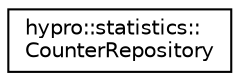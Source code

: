 digraph "Graphical Class Hierarchy"
{
  edge [fontname="Helvetica",fontsize="10",labelfontname="Helvetica",labelfontsize="10"];
  node [fontname="Helvetica",fontsize="10",shape=record];
  rankdir="LR";
  Node1 [label="hypro::statistics::\lCounterRepository",height=0.2,width=0.4,color="black", fillcolor="white", style="filled",URL="$classhypro_1_1statistics_1_1CounterRepository.html"];
}
